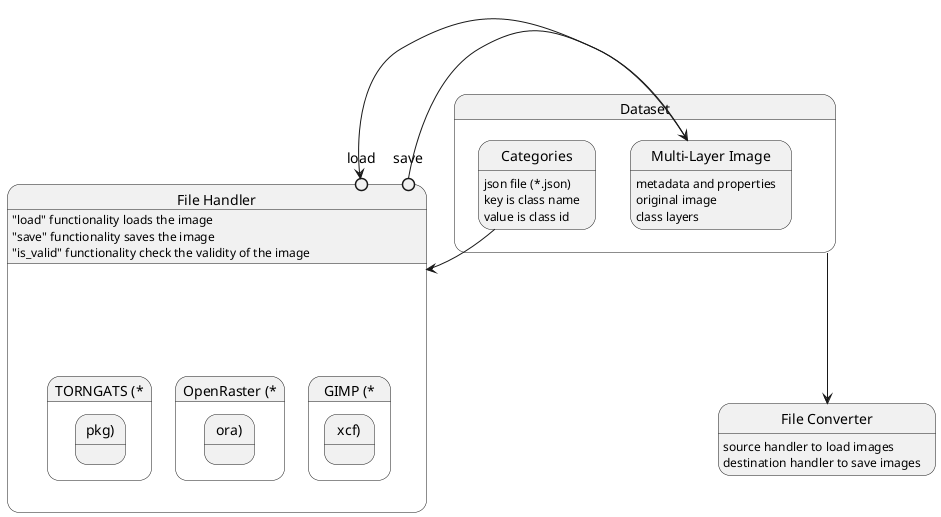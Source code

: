 
@startuml Abstract Design

state Dataset {
    state "Multi-Layer Image" as data {
        data : metadata and properties
        data : original image
        data : class layers
    }
    state "Categories" as cats {
        cats : json file (*.json)
        cats : key is class name
        cats : value is class id
    }
}

state "File Handler" as handler {
    handler : "load" functionality loads the image
    handler : "save" functionality saves the image
    handler : "is_valid" functionality check the validity of the image

    state "GIMP (*.xcf)"
    state "OpenRaster (*.ora)"
    state "TORNGATS (*.pkg)"

    state load <<entryPoint>>
    state save <<entryPoint>>
}

data --> load
save -> data
cats --> handler

state "File Converter" as conv {
    conv : source handler to load images
    conv : destination handler to save images
}

Dataset --> conv

' state "Thermal Sequence Analysis" as tsa {
'     state "Continuous Thermal Sequence" as acts {
'     }
'     state "Discrete Thermal Sequence" as adts {
'         adts : Datasets are sampled using fixed time period
'     }
'     state "Regressed Thermal Sequence" as rts {
'         state "Polynomial Regression" as pr_rts
'         state "Step Functio" as sf_rts
'         state "Basis Function" as bf_rts
'         state "Spline Regression" as sr_rts
'         state "Smoothing Splines" as ss_rts
'         state "Local Regression" as lr_rts
'         state "Generalized Additive Models" as gam_rts
'         rts --[hidden]> pr_rts
'         rts --[hidden]> sf_rts
'         rts --[hidden]> bf_rts
'         ss_rts --[hidden]> sr_rts
'         rts --[hidden]> sr_rts
'     }
'     acts --> sequence <<exitPoint>>
'     adts --> sequence <<exitPoint>>
'     rts --> sequence <<exitPoint>>
' }

' Dataset --> acts
' Dataset --> adts
' Dataset --> rts


' state "Defect Assessment using Thermal Sequence" as dats {
'     state "PCA" as pca
'     state "PPT" as ppt
' }

' sequence --> pca
' sequence --> ppt

' state "Calculation of Metrics for Evaluation" as cme {
'     state data <<entryPoint>>
' }

' ppt --> data
' pca --> data
' cme -l-> [*]

@enduml
